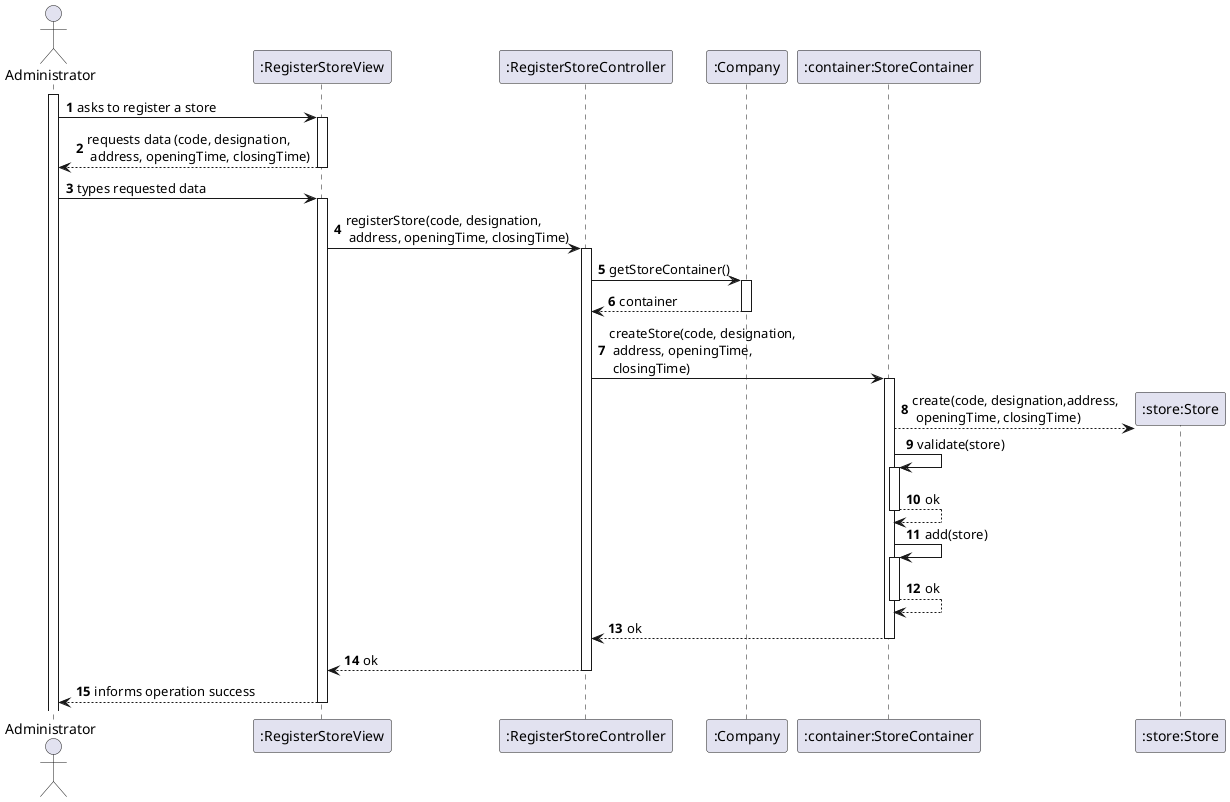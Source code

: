 @startuml
'https://plantuml.com/sequence-diagram

autoactivate on
autonumber

actor "Administrator" as User
participant ":RegisterStoreView" as System
participant ":RegisterStoreController" as Ctrl
participant ":Company" as Company
participant ":container:StoreContainer" as Container
participant ":store:Store" as Store

activate User

User -> System: asks to register a store
System --> User: requests data (code, designation,\n address, openingTime, closingTime)

User -> System: types requested data
System -> Ctrl: registerStore(code, designation,\n address, openingTime, closingTime)
Ctrl -> Company: getStoreContainer()
Company --> Ctrl: container
Ctrl -> Container: createStore(code, designation,\n address, openingTime,\n closingTime)
Container --> Store**: create(code, designation,address,\n openingTime, closingTime)
Container -> Container: validate(store)
Container --> Container: ok
Container -> Container: add(store)
Container --> Container: ok
Container --> Ctrl: ok
Ctrl --> System: ok
System --> User: informs operation success

@enduml